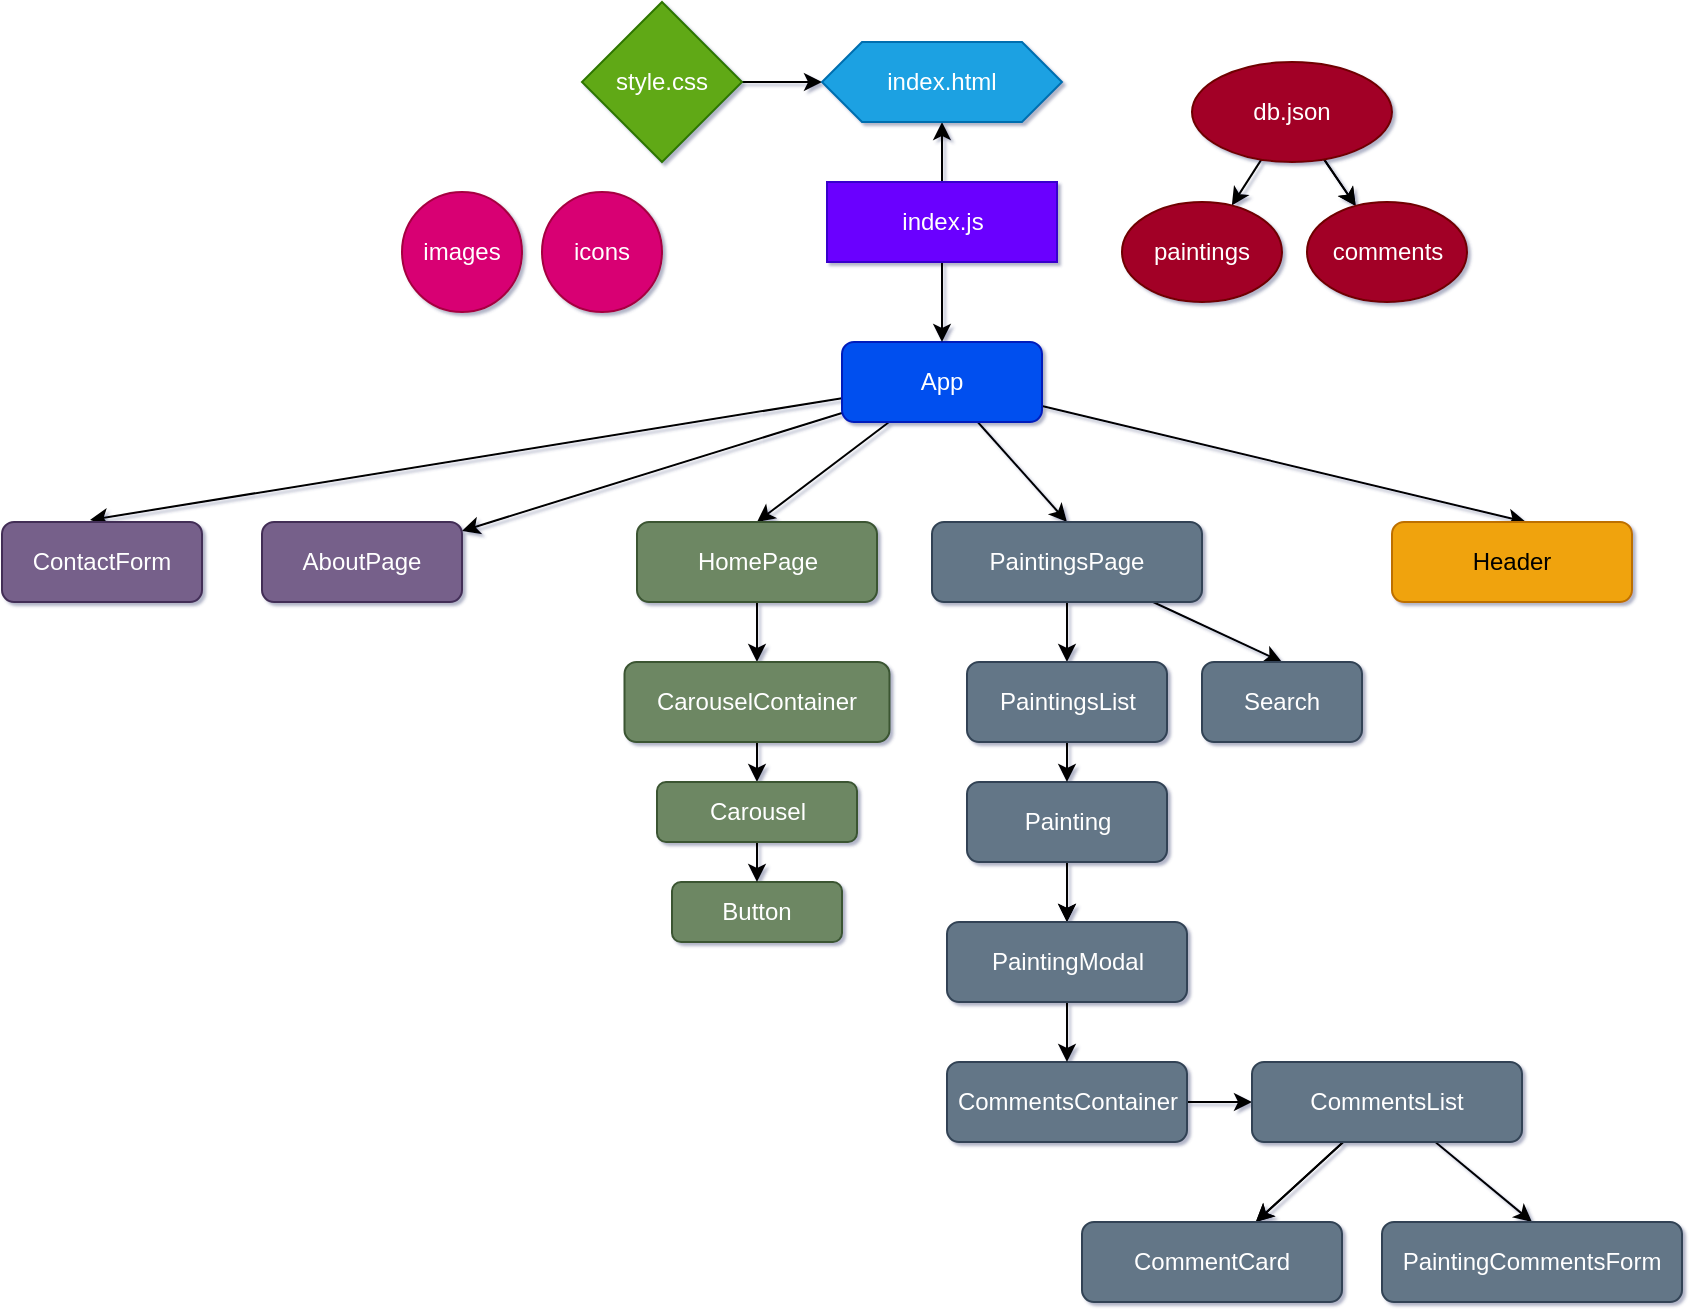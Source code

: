 <mxfile>
    <diagram id="5MJu-AYOTQI037vcw1Am" name="Page-1">
        <mxGraphModel dx="1375" dy="946" grid="1" gridSize="10" guides="1" tooltips="1" connect="1" arrows="1" fold="1" page="0" pageScale="1" pageWidth="850" pageHeight="1100" background="none" math="0" shadow="1">
            <root>
                <mxCell id="0"/>
                <mxCell id="1" parent="0"/>
                <mxCell id="8" style="edgeStyle=none;html=1;entryX=0.5;entryY=0;entryDx=0;entryDy=0;rounded=1;" parent="1" source="2" target="3" edge="1">
                    <mxGeometry relative="1" as="geometry"/>
                </mxCell>
                <mxCell id="13" style="edgeStyle=none;html=1;entryX=0.558;entryY=0;entryDx=0;entryDy=0;entryPerimeter=0;rounded=1;" parent="1" source="2" target="11" edge="1">
                    <mxGeometry relative="1" as="geometry"/>
                </mxCell>
                <mxCell id="30" style="edgeStyle=none;html=1;entryX=0.5;entryY=0;entryDx=0;entryDy=0;rounded=1;" parent="1" source="2" target="14" edge="1">
                    <mxGeometry relative="1" as="geometry"/>
                </mxCell>
                <mxCell id="32" value="" style="edgeStyle=none;html=1;rounded=1;" parent="1" source="2" target="31" edge="1">
                    <mxGeometry relative="1" as="geometry"/>
                </mxCell>
                <mxCell id="87" style="edgeStyle=none;html=1;entryX=0.44;entryY=-0.025;entryDx=0;entryDy=0;entryPerimeter=0;" edge="1" parent="1" source="2" target="35">
                    <mxGeometry relative="1" as="geometry"/>
                </mxCell>
                <mxCell id="2" value="App" style="rounded=1;whiteSpace=wrap;html=1;fillColor=#0050ef;strokeColor=#001DBC;fontColor=#ffffff;" parent="1" vertex="1">
                    <mxGeometry x="380" y="30" width="100" height="40" as="geometry"/>
                </mxCell>
                <mxCell id="50" style="edgeStyle=none;html=1;entryX=0.5;entryY=0;entryDx=0;entryDy=0;rounded=1;" parent="1" source="3" target="49" edge="1">
                    <mxGeometry relative="1" as="geometry"/>
                </mxCell>
                <mxCell id="81" value="" style="edgeStyle=none;html=1;" parent="1" source="3" target="80" edge="1">
                    <mxGeometry relative="1" as="geometry"/>
                </mxCell>
                <mxCell id="3" value="PaintingsPage" style="rounded=1;whiteSpace=wrap;html=1;fillColor=#647687;fontColor=#ffffff;strokeColor=#314354;" parent="1" vertex="1">
                    <mxGeometry x="425" y="120" width="135" height="40" as="geometry"/>
                </mxCell>
                <mxCell id="39" value="" style="edgeStyle=none;html=1;rounded=1;" parent="1" source="4" target="38" edge="1">
                    <mxGeometry relative="1" as="geometry"/>
                </mxCell>
                <mxCell id="86" value="" style="edgeStyle=none;html=1;" edge="1" parent="1" source="4" target="38">
                    <mxGeometry relative="1" as="geometry"/>
                </mxCell>
                <mxCell id="4" value="Painting" style="rounded=1;whiteSpace=wrap;html=1;fillColor=#647687;fontColor=#ffffff;strokeColor=#314354;" parent="1" vertex="1">
                    <mxGeometry x="442.5" y="250" width="100" height="40" as="geometry"/>
                </mxCell>
                <mxCell id="11" value="Header" style="rounded=1;whiteSpace=wrap;html=1;fillColor=#f0a30a;fontColor=#000000;strokeColor=#BD7000;" parent="1" vertex="1">
                    <mxGeometry x="655" y="120" width="120" height="40" as="geometry"/>
                </mxCell>
                <mxCell id="22" value="" style="edgeStyle=none;html=1;rounded=1;" parent="1" source="14" target="21" edge="1">
                    <mxGeometry relative="1" as="geometry"/>
                </mxCell>
                <mxCell id="14" value="HomePage" style="rounded=1;whiteSpace=wrap;html=1;fillColor=#6d8764;fontColor=#ffffff;strokeColor=#3A5431;" parent="1" vertex="1">
                    <mxGeometry x="277.5" y="120" width="120" height="40" as="geometry"/>
                </mxCell>
                <mxCell id="18" value="" style="edgeStyle=none;html=1;rounded=1;" parent="1" source="15" target="17" edge="1">
                    <mxGeometry relative="1" as="geometry"/>
                </mxCell>
                <mxCell id="15" value="CommentsContainer" style="whiteSpace=wrap;html=1;rounded=1;fillColor=#647687;fontColor=#ffffff;strokeColor=#314354;" parent="1" vertex="1">
                    <mxGeometry x="432.5" y="390" width="120" height="40" as="geometry"/>
                </mxCell>
                <mxCell id="42" value="" style="edgeStyle=none;html=1;rounded=1;" parent="1" source="17" target="41" edge="1">
                    <mxGeometry relative="1" as="geometry"/>
                </mxCell>
                <mxCell id="43" value="" style="edgeStyle=none;html=1;rounded=1;" parent="1" source="17" target="41" edge="1">
                    <mxGeometry relative="1" as="geometry"/>
                </mxCell>
                <mxCell id="44" style="edgeStyle=none;html=1;entryX=0.5;entryY=0;entryDx=0;entryDy=0;rounded=1;" parent="1" source="17" target="19" edge="1">
                    <mxGeometry relative="1" as="geometry"/>
                </mxCell>
                <mxCell id="17" value="CommentsList" style="whiteSpace=wrap;html=1;rounded=1;fillColor=#647687;fontColor=#ffffff;strokeColor=#314354;" parent="1" vertex="1">
                    <mxGeometry x="585" y="390" width="135" height="40" as="geometry"/>
                </mxCell>
                <mxCell id="19" value="PaintingCommentsForm" style="whiteSpace=wrap;html=1;rounded=1;fillColor=#647687;fontColor=#ffffff;strokeColor=#314354;" parent="1" vertex="1">
                    <mxGeometry x="650" y="470" width="150" height="40" as="geometry"/>
                </mxCell>
                <mxCell id="28" value="" style="edgeStyle=none;html=1;rounded=1;" parent="1" source="21" target="27" edge="1">
                    <mxGeometry relative="1" as="geometry"/>
                </mxCell>
                <mxCell id="21" value="CarouselContainer" style="whiteSpace=wrap;html=1;rounded=1;fillColor=#6d8764;fontColor=#ffffff;strokeColor=#3A5431;" parent="1" vertex="1">
                    <mxGeometry x="271.25" y="190" width="132.5" height="40" as="geometry"/>
                </mxCell>
                <mxCell id="23" value="Button" style="whiteSpace=wrap;html=1;rounded=1;fillColor=#6d8764;fontColor=#ffffff;strokeColor=#3A5431;" parent="1" vertex="1">
                    <mxGeometry x="295" y="300" width="85" height="30" as="geometry"/>
                </mxCell>
                <mxCell id="29" value="" style="edgeStyle=none;html=1;rounded=1;" parent="1" source="27" target="23" edge="1">
                    <mxGeometry relative="1" as="geometry"/>
                </mxCell>
                <mxCell id="27" value="Carousel" style="rounded=1;whiteSpace=wrap;html=1;fillColor=#6d8764;fontColor=#ffffff;strokeColor=#3A5431;" parent="1" vertex="1">
                    <mxGeometry x="287.5" y="250" width="100" height="30" as="geometry"/>
                </mxCell>
                <mxCell id="31" value="AboutPage" style="rounded=1;whiteSpace=wrap;html=1;fillColor=#76608a;fontColor=#ffffff;strokeColor=#432D57;" parent="1" vertex="1">
                    <mxGeometry x="90" y="120" width="100" height="40" as="geometry"/>
                </mxCell>
                <mxCell id="35" value="ContactForm" style="rounded=1;whiteSpace=wrap;html=1;fillColor=#76608a;fontColor=#ffffff;strokeColor=#432D57;" parent="1" vertex="1">
                    <mxGeometry x="-40" y="120" width="100" height="40" as="geometry"/>
                </mxCell>
                <mxCell id="40" value="" style="edgeStyle=none;html=1;rounded=1;" parent="1" source="38" target="15" edge="1">
                    <mxGeometry relative="1" as="geometry"/>
                </mxCell>
                <mxCell id="38" value="PaintingModal" style="rounded=1;whiteSpace=wrap;html=1;fillColor=#647687;fontColor=#ffffff;strokeColor=#314354;" parent="1" vertex="1">
                    <mxGeometry x="432.5" y="320" width="120" height="40" as="geometry"/>
                </mxCell>
                <mxCell id="41" value="CommentCard" style="whiteSpace=wrap;html=1;rounded=1;fillColor=#647687;fontColor=#ffffff;strokeColor=#314354;" parent="1" vertex="1">
                    <mxGeometry x="500" y="470" width="130" height="40" as="geometry"/>
                </mxCell>
                <mxCell id="49" value="Search" style="rounded=1;whiteSpace=wrap;html=1;fillColor=#647687;fontColor=#ffffff;strokeColor=#314354;" parent="1" vertex="1">
                    <mxGeometry x="560" y="190" width="80" height="40" as="geometry"/>
                </mxCell>
                <mxCell id="63" value="" style="edgeStyle=none;html=1;" parent="1" source="51" target="62" edge="1">
                    <mxGeometry relative="1" as="geometry"/>
                </mxCell>
                <mxCell id="64" value="" style="edgeStyle=none;html=1;" parent="1" source="51" target="62" edge="1">
                    <mxGeometry relative="1" as="geometry"/>
                </mxCell>
                <mxCell id="67" value="" style="edgeStyle=none;html=1;" parent="1" source="51" target="66" edge="1">
                    <mxGeometry relative="1" as="geometry"/>
                </mxCell>
                <mxCell id="51" value="db.json" style="ellipse;whiteSpace=wrap;html=1;rounded=1;fillColor=#a20025;fontColor=#ffffff;strokeColor=#6F0000;" parent="1" vertex="1">
                    <mxGeometry x="555" y="-110" width="100" height="50" as="geometry"/>
                </mxCell>
                <mxCell id="54" value="" style="edgeStyle=none;html=1;" parent="1" source="53" target="2" edge="1">
                    <mxGeometry relative="1" as="geometry"/>
                </mxCell>
                <mxCell id="76" value="" style="edgeStyle=none;html=1;" parent="1" source="53" target="69" edge="1">
                    <mxGeometry relative="1" as="geometry"/>
                </mxCell>
                <mxCell id="53" value="index.js" style="rounded=0;whiteSpace=wrap;html=1;fillColor=#6a00ff;fontColor=#ffffff;strokeColor=#3700CC;" parent="1" vertex="1">
                    <mxGeometry x="372.5" y="-50" width="115" height="40" as="geometry"/>
                </mxCell>
                <mxCell id="62" value="comments" style="ellipse;whiteSpace=wrap;html=1;rounded=1;fillColor=#a20025;fontColor=#ffffff;strokeColor=#6F0000;" parent="1" vertex="1">
                    <mxGeometry x="612.5" y="-40" width="80" height="50" as="geometry"/>
                </mxCell>
                <mxCell id="66" value="paintings" style="ellipse;whiteSpace=wrap;html=1;rounded=1;fillColor=#a20025;fontColor=#ffffff;strokeColor=#6F0000;" parent="1" vertex="1">
                    <mxGeometry x="520" y="-40" width="80" height="50" as="geometry"/>
                </mxCell>
                <mxCell id="72" style="edgeStyle=none;html=1;exitX=1;exitY=0.5;exitDx=0;exitDy=0;entryX=0;entryY=0.5;entryDx=0;entryDy=0;" parent="1" source="68" target="69" edge="1">
                    <mxGeometry relative="1" as="geometry"/>
                </mxCell>
                <mxCell id="68" value="style.css" style="rhombus;whiteSpace=wrap;html=1;fillColor=#60a917;fontColor=#ffffff;strokeColor=#2D7600;" parent="1" vertex="1">
                    <mxGeometry x="250" y="-140" width="80" height="80" as="geometry"/>
                </mxCell>
                <mxCell id="69" value="index.html" style="shape=hexagon;perimeter=hexagonPerimeter2;whiteSpace=wrap;html=1;fixedSize=1;fillColor=#1ba1e2;fontColor=#ffffff;strokeColor=#006EAF;" parent="1" vertex="1">
                    <mxGeometry x="370" y="-120" width="120" height="40" as="geometry"/>
                </mxCell>
                <mxCell id="77" value="images" style="ellipse;whiteSpace=wrap;html=1;aspect=fixed;fillColor=#d80073;fontColor=#ffffff;strokeColor=#A50040;" parent="1" vertex="1">
                    <mxGeometry x="160" y="-45" width="60" height="60" as="geometry"/>
                </mxCell>
                <mxCell id="78" value="icons" style="ellipse;whiteSpace=wrap;html=1;aspect=fixed;fillColor=#d80073;fontColor=#ffffff;strokeColor=#A50040;" parent="1" vertex="1">
                    <mxGeometry x="230" y="-45" width="60" height="60" as="geometry"/>
                </mxCell>
                <mxCell id="85" style="edgeStyle=none;html=1;entryX=0.5;entryY=0;entryDx=0;entryDy=0;" parent="1" source="80" target="4" edge="1">
                    <mxGeometry relative="1" as="geometry"/>
                </mxCell>
                <mxCell id="80" value="PaintingsList" style="rounded=1;whiteSpace=wrap;html=1;fillColor=#647687;fontColor=#ffffff;strokeColor=#314354;" parent="1" vertex="1">
                    <mxGeometry x="442.5" y="190" width="100" height="40" as="geometry"/>
                </mxCell>
            </root>
        </mxGraphModel>
    </diagram>
</mxfile>